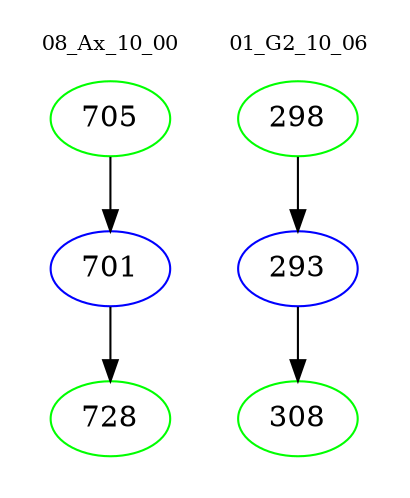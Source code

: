 digraph{
subgraph cluster_0 {
color = white
label = "08_Ax_10_00";
fontsize=10;
T0_705 [label="705", color="green"]
T0_705 -> T0_701 [color="black"]
T0_701 [label="701", color="blue"]
T0_701 -> T0_728 [color="black"]
T0_728 [label="728", color="green"]
}
subgraph cluster_1 {
color = white
label = "01_G2_10_06";
fontsize=10;
T1_298 [label="298", color="green"]
T1_298 -> T1_293 [color="black"]
T1_293 [label="293", color="blue"]
T1_293 -> T1_308 [color="black"]
T1_308 [label="308", color="green"]
}
}
